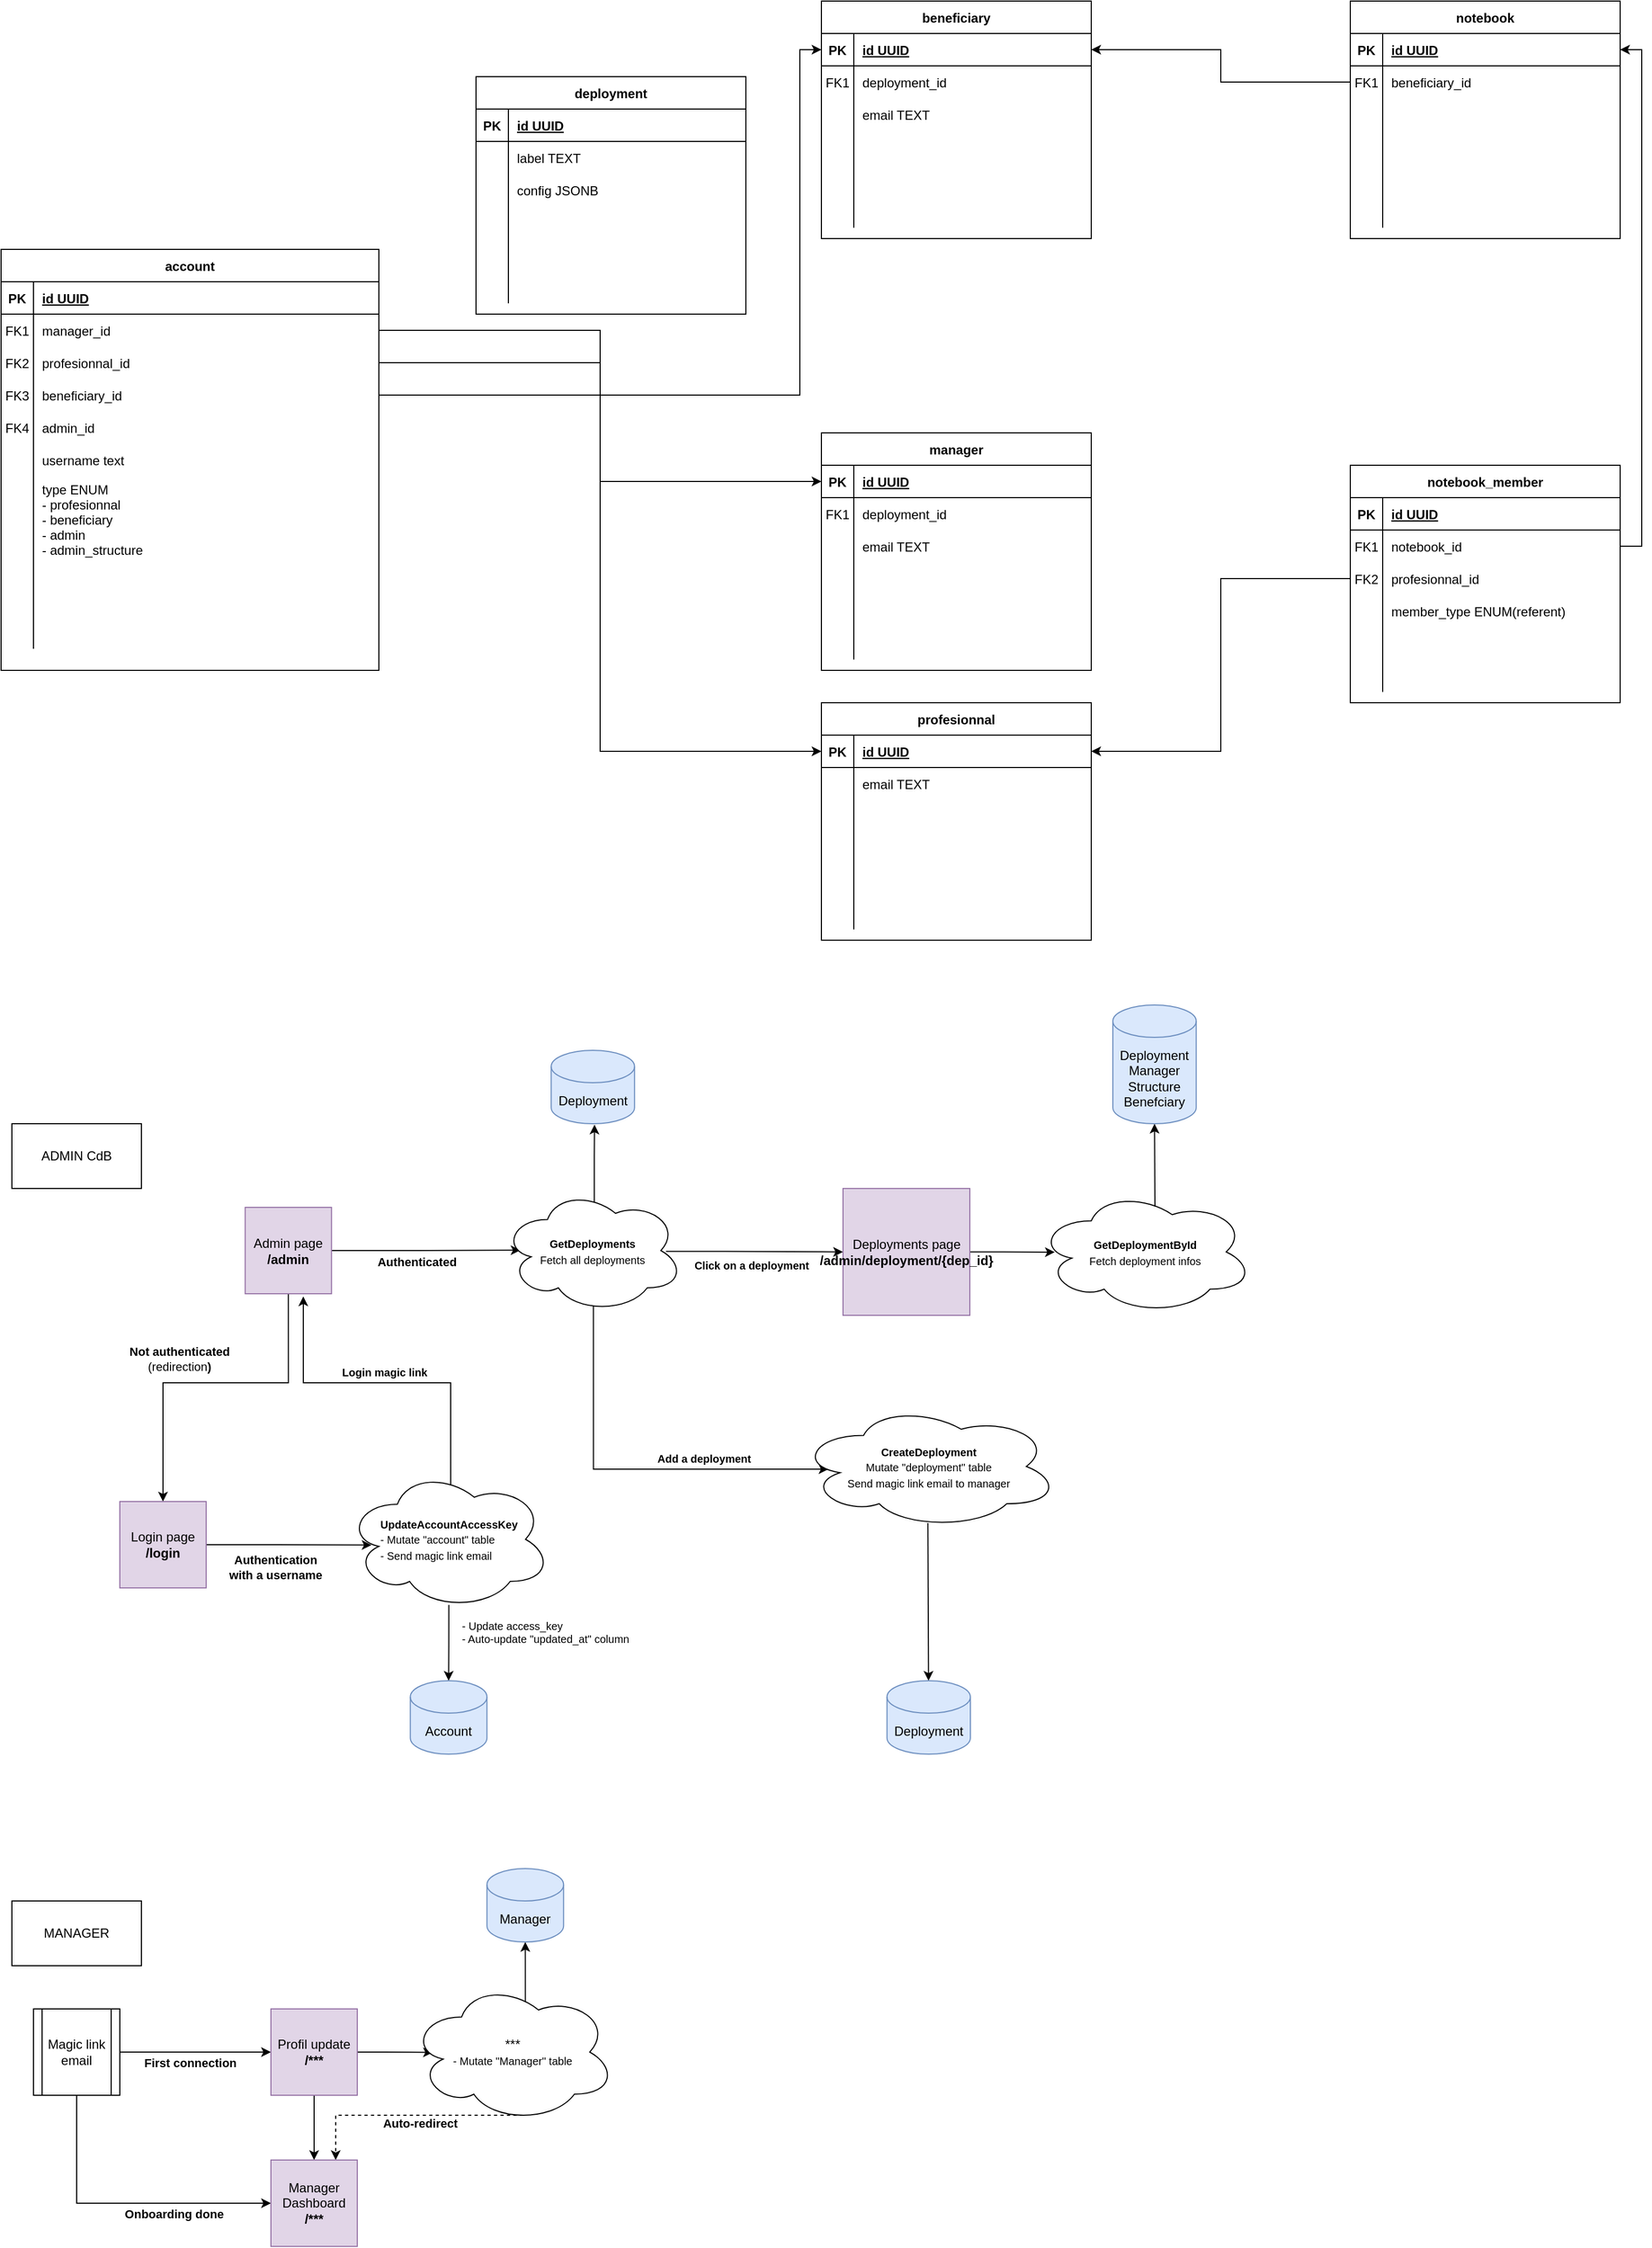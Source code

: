 <mxfile version="14.9.4" type="device"><diagram id="R2lEEEUBdFMjLlhIrx00" name="Page-1"><mxGraphModel dx="946" dy="1687" grid="1" gridSize="10" guides="1" tooltips="1" connect="1" arrows="1" fold="1" page="1" pageScale="1" pageWidth="850" pageHeight="1100" math="0" shadow="0" extFonts="Permanent Marker^https://fonts.googleapis.com/css?family=Permanent+Marker"><root><mxCell id="0"/><mxCell id="1" parent="0"/><mxCell id="C-vyLk0tnHw3VtMMgP7b-23" value="account" style="shape=table;startSize=30;container=1;collapsible=1;childLayout=tableLayout;fixedRows=1;rowLines=0;fontStyle=1;align=center;resizeLast=1;" parent="1" vertex="1"><mxGeometry x="70" y="-810" width="350" height="390" as="geometry"/></mxCell><mxCell id="C-vyLk0tnHw3VtMMgP7b-24" value="" style="shape=partialRectangle;collapsible=0;dropTarget=0;pointerEvents=0;fillColor=none;points=[[0,0.5],[1,0.5]];portConstraint=eastwest;top=0;left=0;right=0;bottom=1;" parent="C-vyLk0tnHw3VtMMgP7b-23" vertex="1"><mxGeometry y="30" width="350" height="30" as="geometry"/></mxCell><mxCell id="C-vyLk0tnHw3VtMMgP7b-25" value="PK" style="shape=partialRectangle;overflow=hidden;connectable=0;fillColor=none;top=0;left=0;bottom=0;right=0;fontStyle=1;" parent="C-vyLk0tnHw3VtMMgP7b-24" vertex="1"><mxGeometry width="30" height="30" as="geometry"><mxRectangle width="30" height="30" as="alternateBounds"/></mxGeometry></mxCell><mxCell id="C-vyLk0tnHw3VtMMgP7b-26" value="id UUID" style="shape=partialRectangle;overflow=hidden;connectable=0;fillColor=none;top=0;left=0;bottom=0;right=0;align=left;spacingLeft=6;fontStyle=5;" parent="C-vyLk0tnHw3VtMMgP7b-24" vertex="1"><mxGeometry x="30" width="320" height="30" as="geometry"><mxRectangle width="320" height="30" as="alternateBounds"/></mxGeometry></mxCell><mxCell id="C-vyLk0tnHw3VtMMgP7b-27" value="" style="shape=partialRectangle;collapsible=0;dropTarget=0;pointerEvents=0;fillColor=none;points=[[0,0.5],[1,0.5]];portConstraint=eastwest;top=0;left=0;right=0;bottom=0;" parent="C-vyLk0tnHw3VtMMgP7b-23" vertex="1"><mxGeometry y="60" width="350" height="30" as="geometry"/></mxCell><mxCell id="C-vyLk0tnHw3VtMMgP7b-28" value="FK1" style="shape=partialRectangle;overflow=hidden;connectable=0;fillColor=none;top=0;left=0;bottom=0;right=0;" parent="C-vyLk0tnHw3VtMMgP7b-27" vertex="1"><mxGeometry width="30" height="30" as="geometry"><mxRectangle width="30" height="30" as="alternateBounds"/></mxGeometry></mxCell><mxCell id="C-vyLk0tnHw3VtMMgP7b-29" value="manager_id" style="shape=partialRectangle;overflow=hidden;connectable=0;fillColor=none;top=0;left=0;bottom=0;right=0;align=left;spacingLeft=6;" parent="C-vyLk0tnHw3VtMMgP7b-27" vertex="1"><mxGeometry x="30" width="320" height="30" as="geometry"><mxRectangle width="320" height="30" as="alternateBounds"/></mxGeometry></mxCell><mxCell id="tejr8OILe2dR3fvIAUpk-4" value="" style="shape=partialRectangle;collapsible=0;dropTarget=0;pointerEvents=0;fillColor=none;points=[[0,0.5],[1,0.5]];portConstraint=eastwest;top=0;left=0;right=0;bottom=0;" parent="C-vyLk0tnHw3VtMMgP7b-23" vertex="1"><mxGeometry y="90" width="350" height="30" as="geometry"/></mxCell><mxCell id="tejr8OILe2dR3fvIAUpk-5" value="FK2" style="shape=partialRectangle;overflow=hidden;connectable=0;fillColor=none;top=0;left=0;bottom=0;right=0;" parent="tejr8OILe2dR3fvIAUpk-4" vertex="1"><mxGeometry width="30" height="30" as="geometry"><mxRectangle width="30" height="30" as="alternateBounds"/></mxGeometry></mxCell><mxCell id="tejr8OILe2dR3fvIAUpk-6" value="profesionnal_id" style="shape=partialRectangle;overflow=hidden;connectable=0;fillColor=none;top=0;left=0;bottom=0;right=0;align=left;spacingLeft=6;" parent="tejr8OILe2dR3fvIAUpk-4" vertex="1"><mxGeometry x="30" width="320" height="30" as="geometry"><mxRectangle width="320" height="30" as="alternateBounds"/></mxGeometry></mxCell><mxCell id="tejr8OILe2dR3fvIAUpk-7" value="" style="shape=partialRectangle;collapsible=0;dropTarget=0;pointerEvents=0;fillColor=none;points=[[0,0.5],[1,0.5]];portConstraint=eastwest;top=0;left=0;right=0;bottom=0;" parent="C-vyLk0tnHw3VtMMgP7b-23" vertex="1"><mxGeometry y="120" width="350" height="30" as="geometry"/></mxCell><mxCell id="tejr8OILe2dR3fvIAUpk-8" value="FK3" style="shape=partialRectangle;overflow=hidden;connectable=0;fillColor=none;top=0;left=0;bottom=0;right=0;" parent="tejr8OILe2dR3fvIAUpk-7" vertex="1"><mxGeometry width="30" height="30" as="geometry"><mxRectangle width="30" height="30" as="alternateBounds"/></mxGeometry></mxCell><mxCell id="tejr8OILe2dR3fvIAUpk-9" value="beneficiary_id" style="shape=partialRectangle;overflow=hidden;connectable=0;fillColor=none;top=0;left=0;bottom=0;right=0;align=left;spacingLeft=6;" parent="tejr8OILe2dR3fvIAUpk-7" vertex="1"><mxGeometry x="30" width="320" height="30" as="geometry"><mxRectangle width="320" height="30" as="alternateBounds"/></mxGeometry></mxCell><mxCell id="tejr8OILe2dR3fvIAUpk-10" value="" style="shape=partialRectangle;collapsible=0;dropTarget=0;pointerEvents=0;fillColor=none;points=[[0,0.5],[1,0.5]];portConstraint=eastwest;top=0;left=0;right=0;bottom=0;" parent="C-vyLk0tnHw3VtMMgP7b-23" vertex="1"><mxGeometry y="150" width="350" height="30" as="geometry"/></mxCell><mxCell id="tejr8OILe2dR3fvIAUpk-11" value="FK4" style="shape=partialRectangle;overflow=hidden;connectable=0;fillColor=none;top=0;left=0;bottom=0;right=0;" parent="tejr8OILe2dR3fvIAUpk-10" vertex="1"><mxGeometry width="30" height="30" as="geometry"><mxRectangle width="30" height="30" as="alternateBounds"/></mxGeometry></mxCell><mxCell id="tejr8OILe2dR3fvIAUpk-12" value="admin_id" style="shape=partialRectangle;overflow=hidden;connectable=0;fillColor=none;top=0;left=0;bottom=0;right=0;align=left;spacingLeft=6;" parent="tejr8OILe2dR3fvIAUpk-10" vertex="1"><mxGeometry x="30" width="320" height="30" as="geometry"><mxRectangle width="320" height="30" as="alternateBounds"/></mxGeometry></mxCell><mxCell id="tejr8OILe2dR3fvIAUpk-1" value="" style="shape=partialRectangle;collapsible=0;dropTarget=0;pointerEvents=0;fillColor=none;points=[[0,0.5],[1,0.5]];portConstraint=eastwest;top=0;left=0;right=0;bottom=0;" parent="C-vyLk0tnHw3VtMMgP7b-23" vertex="1"><mxGeometry y="180" width="350" height="30" as="geometry"/></mxCell><mxCell id="tejr8OILe2dR3fvIAUpk-2" value="" style="shape=partialRectangle;overflow=hidden;connectable=0;fillColor=none;top=0;left=0;bottom=0;right=0;" parent="tejr8OILe2dR3fvIAUpk-1" vertex="1"><mxGeometry width="30" height="30" as="geometry"><mxRectangle width="30" height="30" as="alternateBounds"/></mxGeometry></mxCell><mxCell id="tejr8OILe2dR3fvIAUpk-3" value="username text" style="shape=partialRectangle;overflow=hidden;connectable=0;fillColor=none;top=0;left=0;bottom=0;right=0;align=left;spacingLeft=6;" parent="tejr8OILe2dR3fvIAUpk-1" vertex="1"><mxGeometry x="30" width="320" height="30" as="geometry"><mxRectangle width="320" height="30" as="alternateBounds"/></mxGeometry></mxCell><mxCell id="tejr8OILe2dR3fvIAUpk-138" value="" style="shape=partialRectangle;collapsible=0;dropTarget=0;pointerEvents=0;fillColor=none;points=[[0,0.5],[1,0.5]];portConstraint=eastwest;top=0;left=0;right=0;bottom=0;" parent="C-vyLk0tnHw3VtMMgP7b-23" vertex="1"><mxGeometry y="210" width="350" height="80" as="geometry"/></mxCell><mxCell id="tejr8OILe2dR3fvIAUpk-139" value="" style="shape=partialRectangle;overflow=hidden;connectable=0;fillColor=none;top=0;left=0;bottom=0;right=0;" parent="tejr8OILe2dR3fvIAUpk-138" vertex="1"><mxGeometry width="30" height="80" as="geometry"><mxRectangle width="30" height="80" as="alternateBounds"/></mxGeometry></mxCell><mxCell id="tejr8OILe2dR3fvIAUpk-140" value="type ENUM&#xA;- profesionnal&#xA;- beneficiary&#xA;- admin&#xA;- admin_structure" style="shape=partialRectangle;overflow=hidden;connectable=0;fillColor=none;top=0;left=0;bottom=0;right=0;align=left;spacingLeft=6;" parent="tejr8OILe2dR3fvIAUpk-138" vertex="1"><mxGeometry x="30" width="320" height="80" as="geometry"><mxRectangle width="320" height="80" as="alternateBounds"/></mxGeometry></mxCell><mxCell id="tejr8OILe2dR3fvIAUpk-144" value="" style="shape=partialRectangle;collapsible=0;dropTarget=0;pointerEvents=0;fillColor=none;points=[[0,0.5],[1,0.5]];portConstraint=eastwest;top=0;left=0;right=0;bottom=0;" parent="C-vyLk0tnHw3VtMMgP7b-23" vertex="1"><mxGeometry y="290" width="350" height="80" as="geometry"/></mxCell><mxCell id="tejr8OILe2dR3fvIAUpk-145" value="" style="shape=partialRectangle;overflow=hidden;connectable=0;fillColor=none;top=0;left=0;bottom=0;right=0;" parent="tejr8OILe2dR3fvIAUpk-144" vertex="1"><mxGeometry width="30" height="80" as="geometry"><mxRectangle width="30" height="80" as="alternateBounds"/></mxGeometry></mxCell><mxCell id="tejr8OILe2dR3fvIAUpk-146" value="" style="shape=partialRectangle;overflow=hidden;connectable=0;fillColor=none;top=0;left=0;bottom=0;right=0;align=left;spacingLeft=6;" parent="tejr8OILe2dR3fvIAUpk-144" vertex="1"><mxGeometry x="30" width="320" height="80" as="geometry"><mxRectangle width="320" height="80" as="alternateBounds"/></mxGeometry></mxCell><mxCell id="tejr8OILe2dR3fvIAUpk-13" value="manager" style="shape=table;startSize=30;container=1;collapsible=1;childLayout=tableLayout;fixedRows=1;rowLines=0;fontStyle=1;align=center;resizeLast=1;" parent="1" vertex="1"><mxGeometry x="830" y="-640" width="250" height="220" as="geometry"/></mxCell><mxCell id="tejr8OILe2dR3fvIAUpk-14" value="" style="shape=partialRectangle;collapsible=0;dropTarget=0;pointerEvents=0;fillColor=none;points=[[0,0.5],[1,0.5]];portConstraint=eastwest;top=0;left=0;right=0;bottom=1;" parent="tejr8OILe2dR3fvIAUpk-13" vertex="1"><mxGeometry y="30" width="250" height="30" as="geometry"/></mxCell><mxCell id="tejr8OILe2dR3fvIAUpk-15" value="PK" style="shape=partialRectangle;overflow=hidden;connectable=0;fillColor=none;top=0;left=0;bottom=0;right=0;fontStyle=1;" parent="tejr8OILe2dR3fvIAUpk-14" vertex="1"><mxGeometry width="30" height="30" as="geometry"><mxRectangle width="30" height="30" as="alternateBounds"/></mxGeometry></mxCell><mxCell id="tejr8OILe2dR3fvIAUpk-16" value="id UUID" style="shape=partialRectangle;overflow=hidden;connectable=0;fillColor=none;top=0;left=0;bottom=0;right=0;align=left;spacingLeft=6;fontStyle=5;" parent="tejr8OILe2dR3fvIAUpk-14" vertex="1"><mxGeometry x="30" width="220" height="30" as="geometry"><mxRectangle width="220" height="30" as="alternateBounds"/></mxGeometry></mxCell><mxCell id="tejr8OILe2dR3fvIAUpk-17" value="" style="shape=partialRectangle;collapsible=0;dropTarget=0;pointerEvents=0;fillColor=none;points=[[0,0.5],[1,0.5]];portConstraint=eastwest;top=0;left=0;right=0;bottom=0;" parent="tejr8OILe2dR3fvIAUpk-13" vertex="1"><mxGeometry y="60" width="250" height="30" as="geometry"/></mxCell><mxCell id="tejr8OILe2dR3fvIAUpk-18" value="FK1" style="shape=partialRectangle;overflow=hidden;connectable=0;fillColor=none;top=0;left=0;bottom=0;right=0;" parent="tejr8OILe2dR3fvIAUpk-17" vertex="1"><mxGeometry width="30" height="30" as="geometry"><mxRectangle width="30" height="30" as="alternateBounds"/></mxGeometry></mxCell><mxCell id="tejr8OILe2dR3fvIAUpk-19" value="deployment_id" style="shape=partialRectangle;overflow=hidden;connectable=0;fillColor=none;top=0;left=0;bottom=0;right=0;align=left;spacingLeft=6;" parent="tejr8OILe2dR3fvIAUpk-17" vertex="1"><mxGeometry x="30" width="220" height="30" as="geometry"><mxRectangle width="220" height="30" as="alternateBounds"/></mxGeometry></mxCell><mxCell id="tejr8OILe2dR3fvIAUpk-20" value="" style="shape=partialRectangle;collapsible=0;dropTarget=0;pointerEvents=0;fillColor=none;points=[[0,0.5],[1,0.5]];portConstraint=eastwest;top=0;left=0;right=0;bottom=0;" parent="tejr8OILe2dR3fvIAUpk-13" vertex="1"><mxGeometry y="90" width="250" height="30" as="geometry"/></mxCell><mxCell id="tejr8OILe2dR3fvIAUpk-21" value="" style="shape=partialRectangle;overflow=hidden;connectable=0;fillColor=none;top=0;left=0;bottom=0;right=0;" parent="tejr8OILe2dR3fvIAUpk-20" vertex="1"><mxGeometry width="30" height="30" as="geometry"><mxRectangle width="30" height="30" as="alternateBounds"/></mxGeometry></mxCell><mxCell id="tejr8OILe2dR3fvIAUpk-22" value="email TEXT" style="shape=partialRectangle;overflow=hidden;connectable=0;fillColor=none;top=0;left=0;bottom=0;right=0;align=left;spacingLeft=6;" parent="tejr8OILe2dR3fvIAUpk-20" vertex="1"><mxGeometry x="30" width="220" height="30" as="geometry"><mxRectangle width="220" height="30" as="alternateBounds"/></mxGeometry></mxCell><mxCell id="tejr8OILe2dR3fvIAUpk-23" value="" style="shape=partialRectangle;collapsible=0;dropTarget=0;pointerEvents=0;fillColor=none;points=[[0,0.5],[1,0.5]];portConstraint=eastwest;top=0;left=0;right=0;bottom=0;" parent="tejr8OILe2dR3fvIAUpk-13" vertex="1"><mxGeometry y="120" width="250" height="30" as="geometry"/></mxCell><mxCell id="tejr8OILe2dR3fvIAUpk-24" value="" style="shape=partialRectangle;overflow=hidden;connectable=0;fillColor=none;top=0;left=0;bottom=0;right=0;" parent="tejr8OILe2dR3fvIAUpk-23" vertex="1"><mxGeometry width="30" height="30" as="geometry"><mxRectangle width="30" height="30" as="alternateBounds"/></mxGeometry></mxCell><mxCell id="tejr8OILe2dR3fvIAUpk-25" value="" style="shape=partialRectangle;overflow=hidden;connectable=0;fillColor=none;top=0;left=0;bottom=0;right=0;align=left;spacingLeft=6;" parent="tejr8OILe2dR3fvIAUpk-23" vertex="1"><mxGeometry x="30" width="220" height="30" as="geometry"><mxRectangle width="220" height="30" as="alternateBounds"/></mxGeometry></mxCell><mxCell id="tejr8OILe2dR3fvIAUpk-26" value="" style="shape=partialRectangle;collapsible=0;dropTarget=0;pointerEvents=0;fillColor=none;points=[[0,0.5],[1,0.5]];portConstraint=eastwest;top=0;left=0;right=0;bottom=0;" parent="tejr8OILe2dR3fvIAUpk-13" vertex="1"><mxGeometry y="150" width="250" height="30" as="geometry"/></mxCell><mxCell id="tejr8OILe2dR3fvIAUpk-27" value="" style="shape=partialRectangle;overflow=hidden;connectable=0;fillColor=none;top=0;left=0;bottom=0;right=0;" parent="tejr8OILe2dR3fvIAUpk-26" vertex="1"><mxGeometry width="30" height="30" as="geometry"><mxRectangle width="30" height="30" as="alternateBounds"/></mxGeometry></mxCell><mxCell id="tejr8OILe2dR3fvIAUpk-28" value="" style="shape=partialRectangle;overflow=hidden;connectable=0;fillColor=none;top=0;left=0;bottom=0;right=0;align=left;spacingLeft=6;" parent="tejr8OILe2dR3fvIAUpk-26" vertex="1"><mxGeometry x="30" width="220" height="30" as="geometry"><mxRectangle width="220" height="30" as="alternateBounds"/></mxGeometry></mxCell><mxCell id="tejr8OILe2dR3fvIAUpk-29" value="" style="shape=partialRectangle;collapsible=0;dropTarget=0;pointerEvents=0;fillColor=none;points=[[0,0.5],[1,0.5]];portConstraint=eastwest;top=0;left=0;right=0;bottom=0;" parent="tejr8OILe2dR3fvIAUpk-13" vertex="1"><mxGeometry y="180" width="250" height="30" as="geometry"/></mxCell><mxCell id="tejr8OILe2dR3fvIAUpk-30" value="" style="shape=partialRectangle;overflow=hidden;connectable=0;fillColor=none;top=0;left=0;bottom=0;right=0;" parent="tejr8OILe2dR3fvIAUpk-29" vertex="1"><mxGeometry width="30" height="30" as="geometry"><mxRectangle width="30" height="30" as="alternateBounds"/></mxGeometry></mxCell><mxCell id="tejr8OILe2dR3fvIAUpk-31" value="" style="shape=partialRectangle;overflow=hidden;connectable=0;fillColor=none;top=0;left=0;bottom=0;right=0;align=left;spacingLeft=6;" parent="tejr8OILe2dR3fvIAUpk-29" vertex="1"><mxGeometry x="30" width="220" height="30" as="geometry"><mxRectangle width="220" height="30" as="alternateBounds"/></mxGeometry></mxCell><mxCell id="tejr8OILe2dR3fvIAUpk-32" style="edgeStyle=orthogonalEdgeStyle;rounded=0;orthogonalLoop=1;jettySize=auto;html=1;entryX=0;entryY=0.5;entryDx=0;entryDy=0;" parent="1" source="C-vyLk0tnHw3VtMMgP7b-27" target="tejr8OILe2dR3fvIAUpk-14" edge="1"><mxGeometry relative="1" as="geometry"/></mxCell><mxCell id="tejr8OILe2dR3fvIAUpk-33" value="beneficiary" style="shape=table;startSize=30;container=1;collapsible=1;childLayout=tableLayout;fixedRows=1;rowLines=0;fontStyle=1;align=center;resizeLast=1;" parent="1" vertex="1"><mxGeometry x="830" y="-1040" width="250" height="220" as="geometry"/></mxCell><mxCell id="tejr8OILe2dR3fvIAUpk-34" value="" style="shape=partialRectangle;collapsible=0;dropTarget=0;pointerEvents=0;fillColor=none;points=[[0,0.5],[1,0.5]];portConstraint=eastwest;top=0;left=0;right=0;bottom=1;" parent="tejr8OILe2dR3fvIAUpk-33" vertex="1"><mxGeometry y="30" width="250" height="30" as="geometry"/></mxCell><mxCell id="tejr8OILe2dR3fvIAUpk-35" value="PK" style="shape=partialRectangle;overflow=hidden;connectable=0;fillColor=none;top=0;left=0;bottom=0;right=0;fontStyle=1;" parent="tejr8OILe2dR3fvIAUpk-34" vertex="1"><mxGeometry width="30" height="30" as="geometry"><mxRectangle width="30" height="30" as="alternateBounds"/></mxGeometry></mxCell><mxCell id="tejr8OILe2dR3fvIAUpk-36" value="id UUID" style="shape=partialRectangle;overflow=hidden;connectable=0;fillColor=none;top=0;left=0;bottom=0;right=0;align=left;spacingLeft=6;fontStyle=5;" parent="tejr8OILe2dR3fvIAUpk-34" vertex="1"><mxGeometry x="30" width="220" height="30" as="geometry"><mxRectangle width="220" height="30" as="alternateBounds"/></mxGeometry></mxCell><mxCell id="tejr8OILe2dR3fvIAUpk-37" value="" style="shape=partialRectangle;collapsible=0;dropTarget=0;pointerEvents=0;fillColor=none;points=[[0,0.5],[1,0.5]];portConstraint=eastwest;top=0;left=0;right=0;bottom=0;" parent="tejr8OILe2dR3fvIAUpk-33" vertex="1"><mxGeometry y="60" width="250" height="30" as="geometry"/></mxCell><mxCell id="tejr8OILe2dR3fvIAUpk-38" value="FK1" style="shape=partialRectangle;overflow=hidden;connectable=0;fillColor=none;top=0;left=0;bottom=0;right=0;" parent="tejr8OILe2dR3fvIAUpk-37" vertex="1"><mxGeometry width="30" height="30" as="geometry"><mxRectangle width="30" height="30" as="alternateBounds"/></mxGeometry></mxCell><mxCell id="tejr8OILe2dR3fvIAUpk-39" value="deployment_id" style="shape=partialRectangle;overflow=hidden;connectable=0;fillColor=none;top=0;left=0;bottom=0;right=0;align=left;spacingLeft=6;" parent="tejr8OILe2dR3fvIAUpk-37" vertex="1"><mxGeometry x="30" width="220" height="30" as="geometry"><mxRectangle width="220" height="30" as="alternateBounds"/></mxGeometry></mxCell><mxCell id="tejr8OILe2dR3fvIAUpk-40" value="" style="shape=partialRectangle;collapsible=0;dropTarget=0;pointerEvents=0;fillColor=none;points=[[0,0.5],[1,0.5]];portConstraint=eastwest;top=0;left=0;right=0;bottom=0;" parent="tejr8OILe2dR3fvIAUpk-33" vertex="1"><mxGeometry y="90" width="250" height="30" as="geometry"/></mxCell><mxCell id="tejr8OILe2dR3fvIAUpk-41" value="" style="shape=partialRectangle;overflow=hidden;connectable=0;fillColor=none;top=0;left=0;bottom=0;right=0;" parent="tejr8OILe2dR3fvIAUpk-40" vertex="1"><mxGeometry width="30" height="30" as="geometry"><mxRectangle width="30" height="30" as="alternateBounds"/></mxGeometry></mxCell><mxCell id="tejr8OILe2dR3fvIAUpk-42" value="email TEXT" style="shape=partialRectangle;overflow=hidden;connectable=0;fillColor=none;top=0;left=0;bottom=0;right=0;align=left;spacingLeft=6;" parent="tejr8OILe2dR3fvIAUpk-40" vertex="1"><mxGeometry x="30" width="220" height="30" as="geometry"><mxRectangle width="220" height="30" as="alternateBounds"/></mxGeometry></mxCell><mxCell id="tejr8OILe2dR3fvIAUpk-43" value="" style="shape=partialRectangle;collapsible=0;dropTarget=0;pointerEvents=0;fillColor=none;points=[[0,0.5],[1,0.5]];portConstraint=eastwest;top=0;left=0;right=0;bottom=0;" parent="tejr8OILe2dR3fvIAUpk-33" vertex="1"><mxGeometry y="120" width="250" height="30" as="geometry"/></mxCell><mxCell id="tejr8OILe2dR3fvIAUpk-44" value="" style="shape=partialRectangle;overflow=hidden;connectable=0;fillColor=none;top=0;left=0;bottom=0;right=0;" parent="tejr8OILe2dR3fvIAUpk-43" vertex="1"><mxGeometry width="30" height="30" as="geometry"><mxRectangle width="30" height="30" as="alternateBounds"/></mxGeometry></mxCell><mxCell id="tejr8OILe2dR3fvIAUpk-45" value="" style="shape=partialRectangle;overflow=hidden;connectable=0;fillColor=none;top=0;left=0;bottom=0;right=0;align=left;spacingLeft=6;" parent="tejr8OILe2dR3fvIAUpk-43" vertex="1"><mxGeometry x="30" width="220" height="30" as="geometry"><mxRectangle width="220" height="30" as="alternateBounds"/></mxGeometry></mxCell><mxCell id="tejr8OILe2dR3fvIAUpk-46" value="" style="shape=partialRectangle;collapsible=0;dropTarget=0;pointerEvents=0;fillColor=none;points=[[0,0.5],[1,0.5]];portConstraint=eastwest;top=0;left=0;right=0;bottom=0;" parent="tejr8OILe2dR3fvIAUpk-33" vertex="1"><mxGeometry y="150" width="250" height="30" as="geometry"/></mxCell><mxCell id="tejr8OILe2dR3fvIAUpk-47" value="" style="shape=partialRectangle;overflow=hidden;connectable=0;fillColor=none;top=0;left=0;bottom=0;right=0;" parent="tejr8OILe2dR3fvIAUpk-46" vertex="1"><mxGeometry width="30" height="30" as="geometry"><mxRectangle width="30" height="30" as="alternateBounds"/></mxGeometry></mxCell><mxCell id="tejr8OILe2dR3fvIAUpk-48" value="" style="shape=partialRectangle;overflow=hidden;connectable=0;fillColor=none;top=0;left=0;bottom=0;right=0;align=left;spacingLeft=6;" parent="tejr8OILe2dR3fvIAUpk-46" vertex="1"><mxGeometry x="30" width="220" height="30" as="geometry"><mxRectangle width="220" height="30" as="alternateBounds"/></mxGeometry></mxCell><mxCell id="tejr8OILe2dR3fvIAUpk-49" value="" style="shape=partialRectangle;collapsible=0;dropTarget=0;pointerEvents=0;fillColor=none;points=[[0,0.5],[1,0.5]];portConstraint=eastwest;top=0;left=0;right=0;bottom=0;" parent="tejr8OILe2dR3fvIAUpk-33" vertex="1"><mxGeometry y="180" width="250" height="30" as="geometry"/></mxCell><mxCell id="tejr8OILe2dR3fvIAUpk-50" value="" style="shape=partialRectangle;overflow=hidden;connectable=0;fillColor=none;top=0;left=0;bottom=0;right=0;" parent="tejr8OILe2dR3fvIAUpk-49" vertex="1"><mxGeometry width="30" height="30" as="geometry"><mxRectangle width="30" height="30" as="alternateBounds"/></mxGeometry></mxCell><mxCell id="tejr8OILe2dR3fvIAUpk-51" value="" style="shape=partialRectangle;overflow=hidden;connectable=0;fillColor=none;top=0;left=0;bottom=0;right=0;align=left;spacingLeft=6;" parent="tejr8OILe2dR3fvIAUpk-49" vertex="1"><mxGeometry x="30" width="220" height="30" as="geometry"><mxRectangle width="220" height="30" as="alternateBounds"/></mxGeometry></mxCell><mxCell id="tejr8OILe2dR3fvIAUpk-52" style="edgeStyle=orthogonalEdgeStyle;rounded=0;orthogonalLoop=1;jettySize=auto;html=1;" parent="1" source="tejr8OILe2dR3fvIAUpk-7" target="tejr8OILe2dR3fvIAUpk-34" edge="1"><mxGeometry relative="1" as="geometry"><Array as="points"><mxPoint x="810" y="-675"/><mxPoint x="810" y="-995"/></Array></mxGeometry></mxCell><mxCell id="tejr8OILe2dR3fvIAUpk-53" value="notebook" style="shape=table;startSize=30;container=1;collapsible=1;childLayout=tableLayout;fixedRows=1;rowLines=0;fontStyle=1;align=center;resizeLast=1;" parent="1" vertex="1"><mxGeometry x="1320" y="-1040" width="250" height="220" as="geometry"/></mxCell><mxCell id="tejr8OILe2dR3fvIAUpk-54" value="" style="shape=partialRectangle;collapsible=0;dropTarget=0;pointerEvents=0;fillColor=none;points=[[0,0.5],[1,0.5]];portConstraint=eastwest;top=0;left=0;right=0;bottom=1;" parent="tejr8OILe2dR3fvIAUpk-53" vertex="1"><mxGeometry y="30" width="250" height="30" as="geometry"/></mxCell><mxCell id="tejr8OILe2dR3fvIAUpk-55" value="PK" style="shape=partialRectangle;overflow=hidden;connectable=0;fillColor=none;top=0;left=0;bottom=0;right=0;fontStyle=1;" parent="tejr8OILe2dR3fvIAUpk-54" vertex="1"><mxGeometry width="30" height="30" as="geometry"><mxRectangle width="30" height="30" as="alternateBounds"/></mxGeometry></mxCell><mxCell id="tejr8OILe2dR3fvIAUpk-56" value="id UUID" style="shape=partialRectangle;overflow=hidden;connectable=0;fillColor=none;top=0;left=0;bottom=0;right=0;align=left;spacingLeft=6;fontStyle=5;" parent="tejr8OILe2dR3fvIAUpk-54" vertex="1"><mxGeometry x="30" width="220" height="30" as="geometry"><mxRectangle width="220" height="30" as="alternateBounds"/></mxGeometry></mxCell><mxCell id="tejr8OILe2dR3fvIAUpk-57" value="" style="shape=partialRectangle;collapsible=0;dropTarget=0;pointerEvents=0;fillColor=none;points=[[0,0.5],[1,0.5]];portConstraint=eastwest;top=0;left=0;right=0;bottom=0;" parent="tejr8OILe2dR3fvIAUpk-53" vertex="1"><mxGeometry y="60" width="250" height="30" as="geometry"/></mxCell><mxCell id="tejr8OILe2dR3fvIAUpk-58" value="FK1" style="shape=partialRectangle;overflow=hidden;connectable=0;fillColor=none;top=0;left=0;bottom=0;right=0;" parent="tejr8OILe2dR3fvIAUpk-57" vertex="1"><mxGeometry width="30" height="30" as="geometry"><mxRectangle width="30" height="30" as="alternateBounds"/></mxGeometry></mxCell><mxCell id="tejr8OILe2dR3fvIAUpk-59" value="beneficiary_id" style="shape=partialRectangle;overflow=hidden;connectable=0;fillColor=none;top=0;left=0;bottom=0;right=0;align=left;spacingLeft=6;" parent="tejr8OILe2dR3fvIAUpk-57" vertex="1"><mxGeometry x="30" width="220" height="30" as="geometry"><mxRectangle width="220" height="30" as="alternateBounds"/></mxGeometry></mxCell><mxCell id="tejr8OILe2dR3fvIAUpk-60" value="" style="shape=partialRectangle;collapsible=0;dropTarget=0;pointerEvents=0;fillColor=none;points=[[0,0.5],[1,0.5]];portConstraint=eastwest;top=0;left=0;right=0;bottom=0;" parent="tejr8OILe2dR3fvIAUpk-53" vertex="1"><mxGeometry y="90" width="250" height="30" as="geometry"/></mxCell><mxCell id="tejr8OILe2dR3fvIAUpk-61" value="" style="shape=partialRectangle;overflow=hidden;connectable=0;fillColor=none;top=0;left=0;bottom=0;right=0;" parent="tejr8OILe2dR3fvIAUpk-60" vertex="1"><mxGeometry width="30" height="30" as="geometry"><mxRectangle width="30" height="30" as="alternateBounds"/></mxGeometry></mxCell><mxCell id="tejr8OILe2dR3fvIAUpk-62" value="" style="shape=partialRectangle;overflow=hidden;connectable=0;fillColor=none;top=0;left=0;bottom=0;right=0;align=left;spacingLeft=6;" parent="tejr8OILe2dR3fvIAUpk-60" vertex="1"><mxGeometry x="30" width="220" height="30" as="geometry"><mxRectangle width="220" height="30" as="alternateBounds"/></mxGeometry></mxCell><mxCell id="tejr8OILe2dR3fvIAUpk-63" value="" style="shape=partialRectangle;collapsible=0;dropTarget=0;pointerEvents=0;fillColor=none;points=[[0,0.5],[1,0.5]];portConstraint=eastwest;top=0;left=0;right=0;bottom=0;" parent="tejr8OILe2dR3fvIAUpk-53" vertex="1"><mxGeometry y="120" width="250" height="30" as="geometry"/></mxCell><mxCell id="tejr8OILe2dR3fvIAUpk-64" value="" style="shape=partialRectangle;overflow=hidden;connectable=0;fillColor=none;top=0;left=0;bottom=0;right=0;" parent="tejr8OILe2dR3fvIAUpk-63" vertex="1"><mxGeometry width="30" height="30" as="geometry"><mxRectangle width="30" height="30" as="alternateBounds"/></mxGeometry></mxCell><mxCell id="tejr8OILe2dR3fvIAUpk-65" value="" style="shape=partialRectangle;overflow=hidden;connectable=0;fillColor=none;top=0;left=0;bottom=0;right=0;align=left;spacingLeft=6;" parent="tejr8OILe2dR3fvIAUpk-63" vertex="1"><mxGeometry x="30" width="220" height="30" as="geometry"><mxRectangle width="220" height="30" as="alternateBounds"/></mxGeometry></mxCell><mxCell id="tejr8OILe2dR3fvIAUpk-66" value="" style="shape=partialRectangle;collapsible=0;dropTarget=0;pointerEvents=0;fillColor=none;points=[[0,0.5],[1,0.5]];portConstraint=eastwest;top=0;left=0;right=0;bottom=0;" parent="tejr8OILe2dR3fvIAUpk-53" vertex="1"><mxGeometry y="150" width="250" height="30" as="geometry"/></mxCell><mxCell id="tejr8OILe2dR3fvIAUpk-67" value="" style="shape=partialRectangle;overflow=hidden;connectable=0;fillColor=none;top=0;left=0;bottom=0;right=0;" parent="tejr8OILe2dR3fvIAUpk-66" vertex="1"><mxGeometry width="30" height="30" as="geometry"><mxRectangle width="30" height="30" as="alternateBounds"/></mxGeometry></mxCell><mxCell id="tejr8OILe2dR3fvIAUpk-68" value="" style="shape=partialRectangle;overflow=hidden;connectable=0;fillColor=none;top=0;left=0;bottom=0;right=0;align=left;spacingLeft=6;" parent="tejr8OILe2dR3fvIAUpk-66" vertex="1"><mxGeometry x="30" width="220" height="30" as="geometry"><mxRectangle width="220" height="30" as="alternateBounds"/></mxGeometry></mxCell><mxCell id="tejr8OILe2dR3fvIAUpk-69" value="" style="shape=partialRectangle;collapsible=0;dropTarget=0;pointerEvents=0;fillColor=none;points=[[0,0.5],[1,0.5]];portConstraint=eastwest;top=0;left=0;right=0;bottom=0;" parent="tejr8OILe2dR3fvIAUpk-53" vertex="1"><mxGeometry y="180" width="250" height="30" as="geometry"/></mxCell><mxCell id="tejr8OILe2dR3fvIAUpk-70" value="" style="shape=partialRectangle;overflow=hidden;connectable=0;fillColor=none;top=0;left=0;bottom=0;right=0;" parent="tejr8OILe2dR3fvIAUpk-69" vertex="1"><mxGeometry width="30" height="30" as="geometry"><mxRectangle width="30" height="30" as="alternateBounds"/></mxGeometry></mxCell><mxCell id="tejr8OILe2dR3fvIAUpk-71" value="" style="shape=partialRectangle;overflow=hidden;connectable=0;fillColor=none;top=0;left=0;bottom=0;right=0;align=left;spacingLeft=6;" parent="tejr8OILe2dR3fvIAUpk-69" vertex="1"><mxGeometry x="30" width="220" height="30" as="geometry"><mxRectangle width="220" height="30" as="alternateBounds"/></mxGeometry></mxCell><mxCell id="tejr8OILe2dR3fvIAUpk-73" value="profesionnal" style="shape=table;startSize=30;container=1;collapsible=1;childLayout=tableLayout;fixedRows=1;rowLines=0;fontStyle=1;align=center;resizeLast=1;" parent="1" vertex="1"><mxGeometry x="830" y="-390" width="250" height="220" as="geometry"/></mxCell><mxCell id="tejr8OILe2dR3fvIAUpk-74" value="" style="shape=partialRectangle;collapsible=0;dropTarget=0;pointerEvents=0;fillColor=none;points=[[0,0.5],[1,0.5]];portConstraint=eastwest;top=0;left=0;right=0;bottom=1;" parent="tejr8OILe2dR3fvIAUpk-73" vertex="1"><mxGeometry y="30" width="250" height="30" as="geometry"/></mxCell><mxCell id="tejr8OILe2dR3fvIAUpk-75" value="PK" style="shape=partialRectangle;overflow=hidden;connectable=0;fillColor=none;top=0;left=0;bottom=0;right=0;fontStyle=1;" parent="tejr8OILe2dR3fvIAUpk-74" vertex="1"><mxGeometry width="30" height="30" as="geometry"><mxRectangle width="30" height="30" as="alternateBounds"/></mxGeometry></mxCell><mxCell id="tejr8OILe2dR3fvIAUpk-76" value="id UUID" style="shape=partialRectangle;overflow=hidden;connectable=0;fillColor=none;top=0;left=0;bottom=0;right=0;align=left;spacingLeft=6;fontStyle=5;" parent="tejr8OILe2dR3fvIAUpk-74" vertex="1"><mxGeometry x="30" width="220" height="30" as="geometry"><mxRectangle width="220" height="30" as="alternateBounds"/></mxGeometry></mxCell><mxCell id="tejr8OILe2dR3fvIAUpk-77" value="" style="shape=partialRectangle;collapsible=0;dropTarget=0;pointerEvents=0;fillColor=none;points=[[0,0.5],[1,0.5]];portConstraint=eastwest;top=0;left=0;right=0;bottom=0;" parent="tejr8OILe2dR3fvIAUpk-73" vertex="1"><mxGeometry y="60" width="250" height="30" as="geometry"/></mxCell><mxCell id="tejr8OILe2dR3fvIAUpk-78" value="" style="shape=partialRectangle;overflow=hidden;connectable=0;fillColor=none;top=0;left=0;bottom=0;right=0;" parent="tejr8OILe2dR3fvIAUpk-77" vertex="1"><mxGeometry width="30" height="30" as="geometry"><mxRectangle width="30" height="30" as="alternateBounds"/></mxGeometry></mxCell><mxCell id="tejr8OILe2dR3fvIAUpk-79" value="email TEXT" style="shape=partialRectangle;overflow=hidden;connectable=0;fillColor=none;top=0;left=0;bottom=0;right=0;align=left;spacingLeft=6;" parent="tejr8OILe2dR3fvIAUpk-77" vertex="1"><mxGeometry x="30" width="220" height="30" as="geometry"><mxRectangle width="220" height="30" as="alternateBounds"/></mxGeometry></mxCell><mxCell id="tejr8OILe2dR3fvIAUpk-80" value="" style="shape=partialRectangle;collapsible=0;dropTarget=0;pointerEvents=0;fillColor=none;points=[[0,0.5],[1,0.5]];portConstraint=eastwest;top=0;left=0;right=0;bottom=0;" parent="tejr8OILe2dR3fvIAUpk-73" vertex="1"><mxGeometry y="90" width="250" height="30" as="geometry"/></mxCell><mxCell id="tejr8OILe2dR3fvIAUpk-81" value="" style="shape=partialRectangle;overflow=hidden;connectable=0;fillColor=none;top=0;left=0;bottom=0;right=0;" parent="tejr8OILe2dR3fvIAUpk-80" vertex="1"><mxGeometry width="30" height="30" as="geometry"><mxRectangle width="30" height="30" as="alternateBounds"/></mxGeometry></mxCell><mxCell id="tejr8OILe2dR3fvIAUpk-82" value="" style="shape=partialRectangle;overflow=hidden;connectable=0;fillColor=none;top=0;left=0;bottom=0;right=0;align=left;spacingLeft=6;" parent="tejr8OILe2dR3fvIAUpk-80" vertex="1"><mxGeometry x="30" width="220" height="30" as="geometry"><mxRectangle width="220" height="30" as="alternateBounds"/></mxGeometry></mxCell><mxCell id="tejr8OILe2dR3fvIAUpk-83" value="" style="shape=partialRectangle;collapsible=0;dropTarget=0;pointerEvents=0;fillColor=none;points=[[0,0.5],[1,0.5]];portConstraint=eastwest;top=0;left=0;right=0;bottom=0;" parent="tejr8OILe2dR3fvIAUpk-73" vertex="1"><mxGeometry y="120" width="250" height="30" as="geometry"/></mxCell><mxCell id="tejr8OILe2dR3fvIAUpk-84" value="" style="shape=partialRectangle;overflow=hidden;connectable=0;fillColor=none;top=0;left=0;bottom=0;right=0;" parent="tejr8OILe2dR3fvIAUpk-83" vertex="1"><mxGeometry width="30" height="30" as="geometry"><mxRectangle width="30" height="30" as="alternateBounds"/></mxGeometry></mxCell><mxCell id="tejr8OILe2dR3fvIAUpk-85" value="" style="shape=partialRectangle;overflow=hidden;connectable=0;fillColor=none;top=0;left=0;bottom=0;right=0;align=left;spacingLeft=6;" parent="tejr8OILe2dR3fvIAUpk-83" vertex="1"><mxGeometry x="30" width="220" height="30" as="geometry"><mxRectangle width="220" height="30" as="alternateBounds"/></mxGeometry></mxCell><mxCell id="tejr8OILe2dR3fvIAUpk-86" value="" style="shape=partialRectangle;collapsible=0;dropTarget=0;pointerEvents=0;fillColor=none;points=[[0,0.5],[1,0.5]];portConstraint=eastwest;top=0;left=0;right=0;bottom=0;" parent="tejr8OILe2dR3fvIAUpk-73" vertex="1"><mxGeometry y="150" width="250" height="30" as="geometry"/></mxCell><mxCell id="tejr8OILe2dR3fvIAUpk-87" value="" style="shape=partialRectangle;overflow=hidden;connectable=0;fillColor=none;top=0;left=0;bottom=0;right=0;" parent="tejr8OILe2dR3fvIAUpk-86" vertex="1"><mxGeometry width="30" height="30" as="geometry"><mxRectangle width="30" height="30" as="alternateBounds"/></mxGeometry></mxCell><mxCell id="tejr8OILe2dR3fvIAUpk-88" value="" style="shape=partialRectangle;overflow=hidden;connectable=0;fillColor=none;top=0;left=0;bottom=0;right=0;align=left;spacingLeft=6;" parent="tejr8OILe2dR3fvIAUpk-86" vertex="1"><mxGeometry x="30" width="220" height="30" as="geometry"><mxRectangle width="220" height="30" as="alternateBounds"/></mxGeometry></mxCell><mxCell id="tejr8OILe2dR3fvIAUpk-89" value="" style="shape=partialRectangle;collapsible=0;dropTarget=0;pointerEvents=0;fillColor=none;points=[[0,0.5],[1,0.5]];portConstraint=eastwest;top=0;left=0;right=0;bottom=0;" parent="tejr8OILe2dR3fvIAUpk-73" vertex="1"><mxGeometry y="180" width="250" height="30" as="geometry"/></mxCell><mxCell id="tejr8OILe2dR3fvIAUpk-90" value="" style="shape=partialRectangle;overflow=hidden;connectable=0;fillColor=none;top=0;left=0;bottom=0;right=0;" parent="tejr8OILe2dR3fvIAUpk-89" vertex="1"><mxGeometry width="30" height="30" as="geometry"><mxRectangle width="30" height="30" as="alternateBounds"/></mxGeometry></mxCell><mxCell id="tejr8OILe2dR3fvIAUpk-91" value="" style="shape=partialRectangle;overflow=hidden;connectable=0;fillColor=none;top=0;left=0;bottom=0;right=0;align=left;spacingLeft=6;" parent="tejr8OILe2dR3fvIAUpk-89" vertex="1"><mxGeometry x="30" width="220" height="30" as="geometry"><mxRectangle width="220" height="30" as="alternateBounds"/></mxGeometry></mxCell><mxCell id="tejr8OILe2dR3fvIAUpk-92" value="notebook_member" style="shape=table;startSize=30;container=1;collapsible=1;childLayout=tableLayout;fixedRows=1;rowLines=0;fontStyle=1;align=center;resizeLast=1;" parent="1" vertex="1"><mxGeometry x="1320" y="-610" width="250" height="220" as="geometry"/></mxCell><mxCell id="tejr8OILe2dR3fvIAUpk-93" value="" style="shape=partialRectangle;collapsible=0;dropTarget=0;pointerEvents=0;fillColor=none;points=[[0,0.5],[1,0.5]];portConstraint=eastwest;top=0;left=0;right=0;bottom=1;" parent="tejr8OILe2dR3fvIAUpk-92" vertex="1"><mxGeometry y="30" width="250" height="30" as="geometry"/></mxCell><mxCell id="tejr8OILe2dR3fvIAUpk-94" value="PK" style="shape=partialRectangle;overflow=hidden;connectable=0;fillColor=none;top=0;left=0;bottom=0;right=0;fontStyle=1;" parent="tejr8OILe2dR3fvIAUpk-93" vertex="1"><mxGeometry width="30" height="30" as="geometry"><mxRectangle width="30" height="30" as="alternateBounds"/></mxGeometry></mxCell><mxCell id="tejr8OILe2dR3fvIAUpk-95" value="id UUID" style="shape=partialRectangle;overflow=hidden;connectable=0;fillColor=none;top=0;left=0;bottom=0;right=0;align=left;spacingLeft=6;fontStyle=5;" parent="tejr8OILe2dR3fvIAUpk-93" vertex="1"><mxGeometry x="30" width="220" height="30" as="geometry"><mxRectangle width="220" height="30" as="alternateBounds"/></mxGeometry></mxCell><mxCell id="tejr8OILe2dR3fvIAUpk-96" value="" style="shape=partialRectangle;collapsible=0;dropTarget=0;pointerEvents=0;fillColor=none;points=[[0,0.5],[1,0.5]];portConstraint=eastwest;top=0;left=0;right=0;bottom=0;" parent="tejr8OILe2dR3fvIAUpk-92" vertex="1"><mxGeometry y="60" width="250" height="30" as="geometry"/></mxCell><mxCell id="tejr8OILe2dR3fvIAUpk-97" value="FK1" style="shape=partialRectangle;overflow=hidden;connectable=0;fillColor=none;top=0;left=0;bottom=0;right=0;" parent="tejr8OILe2dR3fvIAUpk-96" vertex="1"><mxGeometry width="30" height="30" as="geometry"><mxRectangle width="30" height="30" as="alternateBounds"/></mxGeometry></mxCell><mxCell id="tejr8OILe2dR3fvIAUpk-98" value="notebook_id" style="shape=partialRectangle;overflow=hidden;connectable=0;fillColor=none;top=0;left=0;bottom=0;right=0;align=left;spacingLeft=6;" parent="tejr8OILe2dR3fvIAUpk-96" vertex="1"><mxGeometry x="30" width="220" height="30" as="geometry"><mxRectangle width="220" height="30" as="alternateBounds"/></mxGeometry></mxCell><mxCell id="tejr8OILe2dR3fvIAUpk-99" value="" style="shape=partialRectangle;collapsible=0;dropTarget=0;pointerEvents=0;fillColor=none;points=[[0,0.5],[1,0.5]];portConstraint=eastwest;top=0;left=0;right=0;bottom=0;" parent="tejr8OILe2dR3fvIAUpk-92" vertex="1"><mxGeometry y="90" width="250" height="30" as="geometry"/></mxCell><mxCell id="tejr8OILe2dR3fvIAUpk-100" value="FK2" style="shape=partialRectangle;overflow=hidden;connectable=0;fillColor=none;top=0;left=0;bottom=0;right=0;" parent="tejr8OILe2dR3fvIAUpk-99" vertex="1"><mxGeometry width="30" height="30" as="geometry"><mxRectangle width="30" height="30" as="alternateBounds"/></mxGeometry></mxCell><mxCell id="tejr8OILe2dR3fvIAUpk-101" value="profesionnal_id" style="shape=partialRectangle;overflow=hidden;connectable=0;fillColor=none;top=0;left=0;bottom=0;right=0;align=left;spacingLeft=6;" parent="tejr8OILe2dR3fvIAUpk-99" vertex="1"><mxGeometry x="30" width="220" height="30" as="geometry"><mxRectangle width="220" height="30" as="alternateBounds"/></mxGeometry></mxCell><mxCell id="tejr8OILe2dR3fvIAUpk-102" value="" style="shape=partialRectangle;collapsible=0;dropTarget=0;pointerEvents=0;fillColor=none;points=[[0,0.5],[1,0.5]];portConstraint=eastwest;top=0;left=0;right=0;bottom=0;" parent="tejr8OILe2dR3fvIAUpk-92" vertex="1"><mxGeometry y="120" width="250" height="30" as="geometry"/></mxCell><mxCell id="tejr8OILe2dR3fvIAUpk-103" value="" style="shape=partialRectangle;overflow=hidden;connectable=0;fillColor=none;top=0;left=0;bottom=0;right=0;" parent="tejr8OILe2dR3fvIAUpk-102" vertex="1"><mxGeometry width="30" height="30" as="geometry"><mxRectangle width="30" height="30" as="alternateBounds"/></mxGeometry></mxCell><mxCell id="tejr8OILe2dR3fvIAUpk-104" value="member_type ENUM(referent)" style="shape=partialRectangle;overflow=hidden;connectable=0;fillColor=none;top=0;left=0;bottom=0;right=0;align=left;spacingLeft=6;" parent="tejr8OILe2dR3fvIAUpk-102" vertex="1"><mxGeometry x="30" width="220" height="30" as="geometry"><mxRectangle width="220" height="30" as="alternateBounds"/></mxGeometry></mxCell><mxCell id="tejr8OILe2dR3fvIAUpk-105" value="" style="shape=partialRectangle;collapsible=0;dropTarget=0;pointerEvents=0;fillColor=none;points=[[0,0.5],[1,0.5]];portConstraint=eastwest;top=0;left=0;right=0;bottom=0;" parent="tejr8OILe2dR3fvIAUpk-92" vertex="1"><mxGeometry y="150" width="250" height="30" as="geometry"/></mxCell><mxCell id="tejr8OILe2dR3fvIAUpk-106" value="" style="shape=partialRectangle;overflow=hidden;connectable=0;fillColor=none;top=0;left=0;bottom=0;right=0;" parent="tejr8OILe2dR3fvIAUpk-105" vertex="1"><mxGeometry width="30" height="30" as="geometry"><mxRectangle width="30" height="30" as="alternateBounds"/></mxGeometry></mxCell><mxCell id="tejr8OILe2dR3fvIAUpk-107" value="" style="shape=partialRectangle;overflow=hidden;connectable=0;fillColor=none;top=0;left=0;bottom=0;right=0;align=left;spacingLeft=6;" parent="tejr8OILe2dR3fvIAUpk-105" vertex="1"><mxGeometry x="30" width="220" height="30" as="geometry"><mxRectangle width="220" height="30" as="alternateBounds"/></mxGeometry></mxCell><mxCell id="tejr8OILe2dR3fvIAUpk-108" value="" style="shape=partialRectangle;collapsible=0;dropTarget=0;pointerEvents=0;fillColor=none;points=[[0,0.5],[1,0.5]];portConstraint=eastwest;top=0;left=0;right=0;bottom=0;" parent="tejr8OILe2dR3fvIAUpk-92" vertex="1"><mxGeometry y="180" width="250" height="30" as="geometry"/></mxCell><mxCell id="tejr8OILe2dR3fvIAUpk-109" value="" style="shape=partialRectangle;overflow=hidden;connectable=0;fillColor=none;top=0;left=0;bottom=0;right=0;" parent="tejr8OILe2dR3fvIAUpk-108" vertex="1"><mxGeometry width="30" height="30" as="geometry"><mxRectangle width="30" height="30" as="alternateBounds"/></mxGeometry></mxCell><mxCell id="tejr8OILe2dR3fvIAUpk-110" value="" style="shape=partialRectangle;overflow=hidden;connectable=0;fillColor=none;top=0;left=0;bottom=0;right=0;align=left;spacingLeft=6;" parent="tejr8OILe2dR3fvIAUpk-108" vertex="1"><mxGeometry x="30" width="220" height="30" as="geometry"><mxRectangle width="220" height="30" as="alternateBounds"/></mxGeometry></mxCell><mxCell id="tejr8OILe2dR3fvIAUpk-111" style="edgeStyle=orthogonalEdgeStyle;rounded=0;orthogonalLoop=1;jettySize=auto;html=1;exitX=0;exitY=0.5;exitDx=0;exitDy=0;entryX=1;entryY=0.5;entryDx=0;entryDy=0;startArrow=none;startFill=0;" parent="1" source="tejr8OILe2dR3fvIAUpk-99" target="tejr8OILe2dR3fvIAUpk-74" edge="1"><mxGeometry relative="1" as="geometry"/></mxCell><mxCell id="tejr8OILe2dR3fvIAUpk-113" style="edgeStyle=orthogonalEdgeStyle;rounded=0;orthogonalLoop=1;jettySize=auto;html=1;exitX=1;exitY=0.5;exitDx=0;exitDy=0;entryX=0;entryY=0.5;entryDx=0;entryDy=0;startArrow=none;startFill=0;" parent="1" source="tejr8OILe2dR3fvIAUpk-4" target="tejr8OILe2dR3fvIAUpk-74" edge="1"><mxGeometry relative="1" as="geometry"/></mxCell><mxCell id="tejr8OILe2dR3fvIAUpk-117" style="edgeStyle=orthogonalEdgeStyle;rounded=0;orthogonalLoop=1;jettySize=auto;html=1;exitX=1;exitY=0.5;exitDx=0;exitDy=0;entryX=1;entryY=0.5;entryDx=0;entryDy=0;startArrow=none;startFill=0;" parent="1" source="tejr8OILe2dR3fvIAUpk-96" target="tejr8OILe2dR3fvIAUpk-54" edge="1"><mxGeometry relative="1" as="geometry"/></mxCell><mxCell id="tejr8OILe2dR3fvIAUpk-118" style="edgeStyle=orthogonalEdgeStyle;rounded=0;orthogonalLoop=1;jettySize=auto;html=1;exitX=0;exitY=0.5;exitDx=0;exitDy=0;startArrow=none;startFill=0;" parent="1" source="tejr8OILe2dR3fvIAUpk-57" target="tejr8OILe2dR3fvIAUpk-34" edge="1"><mxGeometry relative="1" as="geometry"/></mxCell><mxCell id="tejr8OILe2dR3fvIAUpk-119" value="deployment" style="shape=table;startSize=30;container=1;collapsible=1;childLayout=tableLayout;fixedRows=1;rowLines=0;fontStyle=1;align=center;resizeLast=1;" parent="1" vertex="1"><mxGeometry x="510" y="-970" width="250" height="220" as="geometry"/></mxCell><mxCell id="tejr8OILe2dR3fvIAUpk-120" value="" style="shape=partialRectangle;collapsible=0;dropTarget=0;pointerEvents=0;fillColor=none;points=[[0,0.5],[1,0.5]];portConstraint=eastwest;top=0;left=0;right=0;bottom=1;" parent="tejr8OILe2dR3fvIAUpk-119" vertex="1"><mxGeometry y="30" width="250" height="30" as="geometry"/></mxCell><mxCell id="tejr8OILe2dR3fvIAUpk-121" value="PK" style="shape=partialRectangle;overflow=hidden;connectable=0;fillColor=none;top=0;left=0;bottom=0;right=0;fontStyle=1;" parent="tejr8OILe2dR3fvIAUpk-120" vertex="1"><mxGeometry width="30" height="30" as="geometry"><mxRectangle width="30" height="30" as="alternateBounds"/></mxGeometry></mxCell><mxCell id="tejr8OILe2dR3fvIAUpk-122" value="id UUID" style="shape=partialRectangle;overflow=hidden;connectable=0;fillColor=none;top=0;left=0;bottom=0;right=0;align=left;spacingLeft=6;fontStyle=5;" parent="tejr8OILe2dR3fvIAUpk-120" vertex="1"><mxGeometry x="30" width="220" height="30" as="geometry"><mxRectangle width="220" height="30" as="alternateBounds"/></mxGeometry></mxCell><mxCell id="tejr8OILe2dR3fvIAUpk-123" value="" style="shape=partialRectangle;collapsible=0;dropTarget=0;pointerEvents=0;fillColor=none;points=[[0,0.5],[1,0.5]];portConstraint=eastwest;top=0;left=0;right=0;bottom=0;" parent="tejr8OILe2dR3fvIAUpk-119" vertex="1"><mxGeometry y="60" width="250" height="30" as="geometry"/></mxCell><mxCell id="tejr8OILe2dR3fvIAUpk-124" value="" style="shape=partialRectangle;overflow=hidden;connectable=0;fillColor=none;top=0;left=0;bottom=0;right=0;" parent="tejr8OILe2dR3fvIAUpk-123" vertex="1"><mxGeometry width="30" height="30" as="geometry"><mxRectangle width="30" height="30" as="alternateBounds"/></mxGeometry></mxCell><mxCell id="tejr8OILe2dR3fvIAUpk-125" value="label TEXT" style="shape=partialRectangle;overflow=hidden;connectable=0;fillColor=none;top=0;left=0;bottom=0;right=0;align=left;spacingLeft=6;" parent="tejr8OILe2dR3fvIAUpk-123" vertex="1"><mxGeometry x="30" width="220" height="30" as="geometry"><mxRectangle width="220" height="30" as="alternateBounds"/></mxGeometry></mxCell><mxCell id="tejr8OILe2dR3fvIAUpk-126" value="" style="shape=partialRectangle;collapsible=0;dropTarget=0;pointerEvents=0;fillColor=none;points=[[0,0.5],[1,0.5]];portConstraint=eastwest;top=0;left=0;right=0;bottom=0;" parent="tejr8OILe2dR3fvIAUpk-119" vertex="1"><mxGeometry y="90" width="250" height="30" as="geometry"/></mxCell><mxCell id="tejr8OILe2dR3fvIAUpk-127" value="" style="shape=partialRectangle;overflow=hidden;connectable=0;fillColor=none;top=0;left=0;bottom=0;right=0;" parent="tejr8OILe2dR3fvIAUpk-126" vertex="1"><mxGeometry width="30" height="30" as="geometry"><mxRectangle width="30" height="30" as="alternateBounds"/></mxGeometry></mxCell><mxCell id="tejr8OILe2dR3fvIAUpk-128" value="config JSONB" style="shape=partialRectangle;overflow=hidden;connectable=0;fillColor=none;top=0;left=0;bottom=0;right=0;align=left;spacingLeft=6;" parent="tejr8OILe2dR3fvIAUpk-126" vertex="1"><mxGeometry x="30" width="220" height="30" as="geometry"><mxRectangle width="220" height="30" as="alternateBounds"/></mxGeometry></mxCell><mxCell id="tejr8OILe2dR3fvIAUpk-129" value="" style="shape=partialRectangle;collapsible=0;dropTarget=0;pointerEvents=0;fillColor=none;points=[[0,0.5],[1,0.5]];portConstraint=eastwest;top=0;left=0;right=0;bottom=0;" parent="tejr8OILe2dR3fvIAUpk-119" vertex="1"><mxGeometry y="120" width="250" height="30" as="geometry"/></mxCell><mxCell id="tejr8OILe2dR3fvIAUpk-130" value="" style="shape=partialRectangle;overflow=hidden;connectable=0;fillColor=none;top=0;left=0;bottom=0;right=0;" parent="tejr8OILe2dR3fvIAUpk-129" vertex="1"><mxGeometry width="30" height="30" as="geometry"><mxRectangle width="30" height="30" as="alternateBounds"/></mxGeometry></mxCell><mxCell id="tejr8OILe2dR3fvIAUpk-131" value="" style="shape=partialRectangle;overflow=hidden;connectable=0;fillColor=none;top=0;left=0;bottom=0;right=0;align=left;spacingLeft=6;" parent="tejr8OILe2dR3fvIAUpk-129" vertex="1"><mxGeometry x="30" width="220" height="30" as="geometry"><mxRectangle width="220" height="30" as="alternateBounds"/></mxGeometry></mxCell><mxCell id="tejr8OILe2dR3fvIAUpk-132" value="" style="shape=partialRectangle;collapsible=0;dropTarget=0;pointerEvents=0;fillColor=none;points=[[0,0.5],[1,0.5]];portConstraint=eastwest;top=0;left=0;right=0;bottom=0;" parent="tejr8OILe2dR3fvIAUpk-119" vertex="1"><mxGeometry y="150" width="250" height="30" as="geometry"/></mxCell><mxCell id="tejr8OILe2dR3fvIAUpk-133" value="" style="shape=partialRectangle;overflow=hidden;connectable=0;fillColor=none;top=0;left=0;bottom=0;right=0;" parent="tejr8OILe2dR3fvIAUpk-132" vertex="1"><mxGeometry width="30" height="30" as="geometry"><mxRectangle width="30" height="30" as="alternateBounds"/></mxGeometry></mxCell><mxCell id="tejr8OILe2dR3fvIAUpk-134" value="" style="shape=partialRectangle;overflow=hidden;connectable=0;fillColor=none;top=0;left=0;bottom=0;right=0;align=left;spacingLeft=6;" parent="tejr8OILe2dR3fvIAUpk-132" vertex="1"><mxGeometry x="30" width="220" height="30" as="geometry"><mxRectangle width="220" height="30" as="alternateBounds"/></mxGeometry></mxCell><mxCell id="tejr8OILe2dR3fvIAUpk-135" value="" style="shape=partialRectangle;collapsible=0;dropTarget=0;pointerEvents=0;fillColor=none;points=[[0,0.5],[1,0.5]];portConstraint=eastwest;top=0;left=0;right=0;bottom=0;" parent="tejr8OILe2dR3fvIAUpk-119" vertex="1"><mxGeometry y="180" width="250" height="30" as="geometry"/></mxCell><mxCell id="tejr8OILe2dR3fvIAUpk-136" value="" style="shape=partialRectangle;overflow=hidden;connectable=0;fillColor=none;top=0;left=0;bottom=0;right=0;" parent="tejr8OILe2dR3fvIAUpk-135" vertex="1"><mxGeometry width="30" height="30" as="geometry"><mxRectangle width="30" height="30" as="alternateBounds"/></mxGeometry></mxCell><mxCell id="tejr8OILe2dR3fvIAUpk-137" value="" style="shape=partialRectangle;overflow=hidden;connectable=0;fillColor=none;top=0;left=0;bottom=0;right=0;align=left;spacingLeft=6;" parent="tejr8OILe2dR3fvIAUpk-135" vertex="1"><mxGeometry x="30" width="220" height="30" as="geometry"><mxRectangle width="220" height="30" as="alternateBounds"/></mxGeometry></mxCell><mxCell id="b0l8em0e_ZYwEuucLl8l-1" value="ADMIN CdB" style="rounded=0;whiteSpace=wrap;html=1;" parent="1" vertex="1"><mxGeometry x="80" width="120" height="60" as="geometry"/></mxCell><mxCell id="b0l8em0e_ZYwEuucLl8l-3" style="edgeStyle=orthogonalEdgeStyle;rounded=0;orthogonalLoop=1;jettySize=auto;html=1;exitX=0.5;exitY=1;exitDx=0;exitDy=0;entryX=0.5;entryY=0;entryDx=0;entryDy=0;" parent="1" source="b0l8em0e_ZYwEuucLl8l-2" target="b0l8em0e_ZYwEuucLl8l-7" edge="1"><mxGeometry relative="1" as="geometry"><mxPoint x="200.0" y="352.5" as="targetPoint"/><mxPoint x="346.15" y="170" as="sourcePoint"/><Array as="points"><mxPoint x="336" y="240"/><mxPoint x="220" y="240"/></Array></mxGeometry></mxCell><mxCell id="b0l8em0e_ZYwEuucLl8l-6" value="&lt;div&gt;&lt;b&gt;Not authenticated&lt;/b&gt;&lt;/div&gt;&lt;div&gt;(redirection&lt;b&gt;)&lt;br&gt;&lt;/b&gt;&lt;/div&gt;" style="edgeLabel;html=1;align=center;verticalAlign=middle;resizable=0;points=[];" parent="b0l8em0e_ZYwEuucLl8l-3" vertex="1" connectable="0"><mxGeometry x="0.199" y="-1" relative="1" as="geometry"><mxPoint x="1" y="-21" as="offset"/></mxGeometry></mxCell><mxCell id="b0l8em0e_ZYwEuucLl8l-4" style="edgeStyle=orthogonalEdgeStyle;rounded=0;orthogonalLoop=1;jettySize=auto;html=1;exitX=1;exitY=0.5;exitDx=0;exitDy=0;entryX=0.101;entryY=0.497;entryDx=0;entryDy=0;entryPerimeter=0;" parent="1" source="b0l8em0e_ZYwEuucLl8l-2" target="b0l8em0e_ZYwEuucLl8l-18" edge="1"><mxGeometry relative="1" as="geometry"><mxPoint x="536.15" y="117.5" as="targetPoint"/></mxGeometry></mxCell><mxCell id="b0l8em0e_ZYwEuucLl8l-5" value="&lt;b&gt;Authenticated&lt;/b&gt;" style="edgeLabel;html=1;align=center;verticalAlign=middle;resizable=0;points=[];" parent="b0l8em0e_ZYwEuucLl8l-4" vertex="1" connectable="0"><mxGeometry x="-0.128" y="-1" relative="1" as="geometry"><mxPoint x="2" y="9" as="offset"/></mxGeometry></mxCell><mxCell id="b0l8em0e_ZYwEuucLl8l-2" value="&lt;div&gt;Admin page&lt;/div&gt;&lt;b&gt;/admin&lt;/b&gt;" style="whiteSpace=wrap;html=1;aspect=fixed;fillColor=#e1d5e7;strokeColor=#9673a6;" parent="1" vertex="1"><mxGeometry x="296.15" y="77.5" width="80" height="80" as="geometry"/></mxCell><mxCell id="b0l8em0e_ZYwEuucLl8l-8" style="edgeStyle=orthogonalEdgeStyle;rounded=0;orthogonalLoop=1;jettySize=auto;html=1;exitX=1;exitY=0.5;exitDx=0;exitDy=0;entryX=0.124;entryY=0.541;entryDx=0;entryDy=0;entryPerimeter=0;" parent="1" source="b0l8em0e_ZYwEuucLl8l-7" target="b0l8em0e_ZYwEuucLl8l-13" edge="1"><mxGeometry relative="1" as="geometry"><mxPoint x="526.15" y="280" as="targetPoint"/></mxGeometry></mxCell><mxCell id="b0l8em0e_ZYwEuucLl8l-9" value="&lt;b&gt;Authentication&lt;br&gt;with a username&lt;br&gt;&lt;/b&gt;" style="edgeLabel;html=1;align=center;verticalAlign=middle;resizable=0;points=[];" parent="b0l8em0e_ZYwEuucLl8l-8" vertex="1" connectable="0"><mxGeometry x="-0.12" relative="1" as="geometry"><mxPoint x="-3" y="20" as="offset"/></mxGeometry></mxCell><mxCell id="b0l8em0e_ZYwEuucLl8l-7" value="&lt;div&gt;Login page&lt;/div&gt;&lt;b&gt;/login&lt;/b&gt;" style="whiteSpace=wrap;html=1;aspect=fixed;fillColor=#e1d5e7;strokeColor=#9673a6;" parent="1" vertex="1"><mxGeometry x="180.0" y="350" width="80" height="80" as="geometry"/></mxCell><mxCell id="b0l8em0e_ZYwEuucLl8l-15" style="edgeStyle=orthogonalEdgeStyle;rounded=0;orthogonalLoop=1;jettySize=auto;html=1;entryX=0.5;entryY=0;entryDx=0;entryDy=0;entryPerimeter=0;exitX=0.501;exitY=0.967;exitDx=0;exitDy=0;exitPerimeter=0;" parent="1" source="b0l8em0e_ZYwEuucLl8l-13" target="b0l8em0e_ZYwEuucLl8l-14" edge="1"><mxGeometry relative="1" as="geometry"/></mxCell><mxCell id="b0l8em0e_ZYwEuucLl8l-17" value="&lt;div align=&quot;left&quot;&gt;- Update access_key&lt;/div&gt;&lt;div align=&quot;left&quot;&gt;- Auto-update &quot;updated_at&quot; column&lt;br&gt;&lt;/div&gt;" style="edgeLabel;html=1;align=center;verticalAlign=middle;resizable=0;points=[];fontSize=10;spacing=2;" parent="b0l8em0e_ZYwEuucLl8l-15" vertex="1" connectable="0"><mxGeometry x="-0.286" y="-1" relative="1" as="geometry"><mxPoint x="90" as="offset"/></mxGeometry></mxCell><mxCell id="b0l8em0e_ZYwEuucLl8l-19" style="edgeStyle=orthogonalEdgeStyle;rounded=0;orthogonalLoop=1;jettySize=auto;html=1;entryX=0.673;entryY=1.031;entryDx=0;entryDy=0;entryPerimeter=0;fontSize=10;exitX=0.51;exitY=0.121;exitDx=0;exitDy=0;exitPerimeter=0;" parent="1" source="b0l8em0e_ZYwEuucLl8l-13" target="b0l8em0e_ZYwEuucLl8l-2" edge="1"><mxGeometry relative="1" as="geometry"><Array as="points"><mxPoint x="487" y="240"/><mxPoint x="350" y="240"/></Array></mxGeometry></mxCell><mxCell id="b0l8em0e_ZYwEuucLl8l-20" value="&lt;b&gt;Login magic link&lt;br&gt;&lt;/b&gt;" style="edgeLabel;html=1;align=center;verticalAlign=middle;resizable=0;points=[];fontSize=10;" parent="b0l8em0e_ZYwEuucLl8l-19" vertex="1" connectable="0"><mxGeometry x="-0.011" y="-3" relative="1" as="geometry"><mxPoint x="-3" y="-7" as="offset"/></mxGeometry></mxCell><mxCell id="b0l8em0e_ZYwEuucLl8l-13" value="&lt;div align=&quot;center&quot;&gt;&lt;font style=&quot;font-size: 10px&quot;&gt;&lt;b&gt;UpdateAccountAccessKey&lt;/b&gt;&lt;br&gt;&lt;/font&gt;&lt;/div&gt;&lt;div align=&quot;left&quot;&gt;&lt;font style=&quot;font-size: 10px&quot;&gt;- Mutate &quot;account&quot; table&lt;/font&gt;&lt;br&gt;&lt;font style=&quot;font-size: 10px&quot;&gt;&lt;font style=&quot;font-size: 10px&quot;&gt;- Send magic&lt;font style=&quot;font-size: 10px&quot;&gt; link email&lt;/font&gt;&lt;/font&gt;&lt;/font&gt;&lt;br&gt;&lt;/div&gt;" style="ellipse;shape=cloud;whiteSpace=wrap;html=1;" parent="1" vertex="1"><mxGeometry x="389.64" y="320" width="190" height="130" as="geometry"/></mxCell><mxCell id="b0l8em0e_ZYwEuucLl8l-14" value="Account" style="shape=cylinder3;whiteSpace=wrap;html=1;boundedLbl=1;backgroundOutline=1;size=15;fillColor=#dae8fc;strokeColor=#6c8ebf;" parent="1" vertex="1"><mxGeometry x="449.14" y="516" width="71" height="68" as="geometry"/></mxCell><mxCell id="b0l8em0e_ZYwEuucLl8l-24" style="edgeStyle=orthogonalEdgeStyle;rounded=0;orthogonalLoop=1;jettySize=auto;html=1;fontSize=10;entryX=0;entryY=0.5;entryDx=0;entryDy=0;exitX=0.903;exitY=0.507;exitDx=0;exitDy=0;exitPerimeter=0;" parent="1" source="b0l8em0e_ZYwEuucLl8l-18" target="b0l8em0e_ZYwEuucLl8l-25" edge="1"><mxGeometry relative="1" as="geometry"><mxPoint x="840" y="130" as="targetPoint"/><mxPoint x="700" y="119" as="sourcePoint"/><Array as="points"><mxPoint x="740" y="118"/></Array></mxGeometry></mxCell><mxCell id="b0l8em0e_ZYwEuucLl8l-28" value="&lt;b&gt;Click on a deployment&lt;br&gt;&lt;/b&gt;" style="edgeLabel;html=1;align=center;verticalAlign=middle;resizable=0;points=[];fontSize=10;" parent="b0l8em0e_ZYwEuucLl8l-24" vertex="1" connectable="0"><mxGeometry x="-0.148" y="1" relative="1" as="geometry"><mxPoint x="9" y="13" as="offset"/></mxGeometry></mxCell><mxCell id="b0l8em0e_ZYwEuucLl8l-31" style="edgeStyle=orthogonalEdgeStyle;rounded=0;orthogonalLoop=1;jettySize=auto;html=1;exitX=0.503;exitY=0.946;exitDx=0;exitDy=0;exitPerimeter=0;fontSize=10;entryX=0.115;entryY=0.522;entryDx=0;entryDy=0;entryPerimeter=0;" parent="1" source="b0l8em0e_ZYwEuucLl8l-18" target="b0l8em0e_ZYwEuucLl8l-35" edge="1"><mxGeometry relative="1" as="geometry"><mxPoint x="850" y="320" as="targetPoint"/><Array as="points"><mxPoint x="619" y="320"/></Array></mxGeometry></mxCell><mxCell id="b0l8em0e_ZYwEuucLl8l-32" value="&lt;b&gt;Add a deployment&lt;/b&gt;" style="edgeLabel;html=1;align=center;verticalAlign=middle;resizable=0;points=[];fontSize=10;" parent="b0l8em0e_ZYwEuucLl8l-31" vertex="1" connectable="0"><mxGeometry x="0.186" y="3" relative="1" as="geometry"><mxPoint x="34" y="-7" as="offset"/></mxGeometry></mxCell><mxCell id="b0l8em0e_ZYwEuucLl8l-34" style="edgeStyle=orthogonalEdgeStyle;rounded=0;orthogonalLoop=1;jettySize=auto;html=1;entryX=0.52;entryY=1.012;entryDx=0;entryDy=0;entryPerimeter=0;fontSize=10;exitX=0.508;exitY=0.109;exitDx=0;exitDy=0;exitPerimeter=0;startArrow=none;startFill=0;" parent="1" source="b0l8em0e_ZYwEuucLl8l-18" target="b0l8em0e_ZYwEuucLl8l-33" edge="1"><mxGeometry relative="1" as="geometry"/></mxCell><mxCell id="b0l8em0e_ZYwEuucLl8l-18" value="&lt;div align=&quot;center&quot;&gt;&lt;b&gt;&lt;font style=&quot;font-size: 10px&quot;&gt;GetDeployments&lt;br&gt;&lt;/font&gt;&lt;/b&gt;&lt;/div&gt;&lt;div align=&quot;center&quot;&gt;&lt;font style=&quot;font-size: 10px&quot;&gt;Fetch all deployments&lt;/font&gt;&lt;br&gt;&lt;/div&gt;" style="ellipse;shape=cloud;whiteSpace=wrap;html=1;" parent="1" vertex="1"><mxGeometry x="534.22" y="60" width="168.08" height="115" as="geometry"/></mxCell><mxCell id="b0l8em0e_ZYwEuucLl8l-30" style="edgeStyle=orthogonalEdgeStyle;rounded=0;orthogonalLoop=1;jettySize=auto;html=1;exitX=1;exitY=0.5;exitDx=0;exitDy=0;entryX=0.081;entryY=0.502;entryDx=0;entryDy=0;entryPerimeter=0;fontSize=10;" parent="1" source="b0l8em0e_ZYwEuucLl8l-25" target="b0l8em0e_ZYwEuucLl8l-29" edge="1"><mxGeometry relative="1" as="geometry"/></mxCell><mxCell id="b0l8em0e_ZYwEuucLl8l-25" value="&lt;div&gt;Deployments page&lt;br&gt;&lt;/div&gt;&lt;b&gt;/admin/deployment/{dep_id}&lt;/b&gt;" style="whiteSpace=wrap;html=1;aspect=fixed;fillColor=#e1d5e7;strokeColor=#9673a6;" parent="1" vertex="1"><mxGeometry x="850" y="60" width="117.5" height="117.5" as="geometry"/></mxCell><mxCell id="b0l8em0e_ZYwEuucLl8l-29" value="&lt;div align=&quot;center&quot;&gt;&lt;font style=&quot;font-size: 10px&quot;&gt;&lt;b&gt;GetDeploymentById&lt;/b&gt;&lt;br&gt;&lt;/font&gt;&lt;/div&gt;&lt;div align=&quot;center&quot;&gt;&lt;font style=&quot;font-size: 10px&quot;&gt;Fetch deployment infos&lt;/font&gt;&lt;/div&gt;" style="ellipse;shape=cloud;whiteSpace=wrap;html=1;align=center;" parent="1" vertex="1"><mxGeometry x="1030" y="61.25" width="200" height="115" as="geometry"/></mxCell><mxCell id="b0l8em0e_ZYwEuucLl8l-33" value="Deployment" style="shape=cylinder3;whiteSpace=wrap;html=1;boundedLbl=1;backgroundOutline=1;size=15;fillColor=#dae8fc;strokeColor=#6c8ebf;" parent="1" vertex="1"><mxGeometry x="579.64" y="-68" width="77.24" height="68" as="geometry"/></mxCell><mxCell id="b0l8em0e_ZYwEuucLl8l-35" value="&lt;div align=&quot;center&quot;&gt;&lt;b&gt;&lt;font style=&quot;font-size: 10px&quot;&gt;CreateDeployment&lt;/font&gt;&lt;/b&gt;&lt;/div&gt;&lt;div align=&quot;center&quot;&gt;&lt;font style=&quot;font-size: 10px&quot;&gt;Mutate &quot;deployment&quot; table&lt;/font&gt;&lt;/div&gt;&lt;div align=&quot;center&quot;&gt;&lt;font style=&quot;font-size: 10px&quot;&gt;&lt;font style=&quot;font-size: 10px&quot;&gt;Send magic&lt;font style=&quot;font-size: 10px&quot;&gt; link email to manager&lt;br&gt;&lt;/font&gt;&lt;/font&gt;&lt;/font&gt;&lt;/div&gt;" style="ellipse;shape=cloud;whiteSpace=wrap;html=1;align=center;" parent="1" vertex="1"><mxGeometry x="808.75" y="260" width="241.25" height="115" as="geometry"/></mxCell><mxCell id="b0l8em0e_ZYwEuucLl8l-37" style="rounded=0;orthogonalLoop=1;jettySize=auto;html=1;entryX=0.497;entryY=0.955;entryDx=0;entryDy=0;entryPerimeter=0;fontSize=10;endArrow=none;endFill=0;startArrow=classic;startFill=1;" parent="1" source="b0l8em0e_ZYwEuucLl8l-36" target="b0l8em0e_ZYwEuucLl8l-35" edge="1"><mxGeometry relative="1" as="geometry"/></mxCell><mxCell id="b0l8em0e_ZYwEuucLl8l-36" value="Deployment" style="shape=cylinder3;whiteSpace=wrap;html=1;boundedLbl=1;backgroundOutline=1;size=15;fillColor=#dae8fc;strokeColor=#6c8ebf;" parent="1" vertex="1"><mxGeometry x="890.76" y="516" width="77.24" height="68" as="geometry"/></mxCell><mxCell id="b0l8em0e_ZYwEuucLl8l-44" style="edgeStyle=none;rounded=0;orthogonalLoop=1;jettySize=auto;html=1;fontSize=10;startArrow=classic;startFill=1;endArrow=none;endFill=0;entryX=0.545;entryY=0.135;entryDx=0;entryDy=0;entryPerimeter=0;exitX=0.5;exitY=1;exitDx=0;exitDy=0;exitPerimeter=0;" parent="1" source="b0l8em0e_ZYwEuucLl8l-39" target="b0l8em0e_ZYwEuucLl8l-29" edge="1"><mxGeometry relative="1" as="geometry"><mxPoint x="1138.62" y="40" as="targetPoint"/></mxGeometry></mxCell><mxCell id="b0l8em0e_ZYwEuucLl8l-39" value="&lt;div&gt;Deployment&lt;/div&gt;&lt;div&gt;Manager&lt;/div&gt;&lt;div&gt;Structure&lt;/div&gt;&lt;div&gt;Benefciary&lt;br&gt;&lt;/div&gt;" style="shape=cylinder3;whiteSpace=wrap;html=1;boundedLbl=1;backgroundOutline=1;size=15;fillColor=#dae8fc;strokeColor=#6c8ebf;" parent="1" vertex="1"><mxGeometry x="1100" y="-110" width="77.24" height="110" as="geometry"/></mxCell><mxCell id="RnAHqAJFfy3n6hoUI6PY-1" value="MANAGER" style="rounded=0;whiteSpace=wrap;html=1;" parent="1" vertex="1"><mxGeometry x="80" y="720" width="120" height="60" as="geometry"/></mxCell><mxCell id="RnAHqAJFfy3n6hoUI6PY-3" style="edgeStyle=orthogonalEdgeStyle;rounded=0;orthogonalLoop=1;jettySize=auto;html=1;exitX=1;exitY=0.5;exitDx=0;exitDy=0;entryX=0;entryY=0.5;entryDx=0;entryDy=0;" parent="1" source="RnAHqAJFfy3n6hoUI6PY-2" target="RnAHqAJFfy3n6hoUI6PY-8" edge="1"><mxGeometry relative="1" as="geometry"><mxPoint x="320" y="860" as="targetPoint"/></mxGeometry></mxCell><mxCell id="RnAHqAJFfy3n6hoUI6PY-6" value="First connection" style="edgeLabel;html=1;align=center;verticalAlign=middle;resizable=0;points=[];fontStyle=1" parent="RnAHqAJFfy3n6hoUI6PY-3" vertex="1" connectable="0"><mxGeometry x="0.227" y="1" relative="1" as="geometry"><mxPoint x="-21" y="11" as="offset"/></mxGeometry></mxCell><mxCell id="RnAHqAJFfy3n6hoUI6PY-5" style="edgeStyle=orthogonalEdgeStyle;rounded=0;orthogonalLoop=1;jettySize=auto;html=1;exitX=0.5;exitY=1;exitDx=0;exitDy=0;entryX=0;entryY=0.5;entryDx=0;entryDy=0;" parent="1" source="RnAHqAJFfy3n6hoUI6PY-2" target="RnAHqAJFfy3n6hoUI6PY-9" edge="1"><mxGeometry relative="1" as="geometry"><mxPoint x="320" y="1000" as="targetPoint"/><Array as="points"><mxPoint x="140" y="1000"/></Array></mxGeometry></mxCell><mxCell id="xj6LtalqsmbhkpCHXGXS-1" value="&lt;b&gt;Onboarding done&lt;br&gt;&lt;/b&gt;" style="edgeLabel;html=1;align=center;verticalAlign=middle;resizable=0;points=[];" vertex="1" connectable="0" parent="RnAHqAJFfy3n6hoUI6PY-5"><mxGeometry x="0.207" relative="1" as="geometry"><mxPoint x="21" y="10" as="offset"/></mxGeometry></mxCell><mxCell id="RnAHqAJFfy3n6hoUI6PY-2" value="&lt;div&gt;Magic link&lt;/div&gt;&lt;div&gt;email&lt;br&gt;&lt;/div&gt;" style="shape=process;whiteSpace=wrap;html=1;backgroundOutline=1;" parent="1" vertex="1"><mxGeometry x="100" y="820" width="80" height="80" as="geometry"/></mxCell><mxCell id="RnAHqAJFfy3n6hoUI6PY-10" style="edgeStyle=orthogonalEdgeStyle;rounded=0;orthogonalLoop=1;jettySize=auto;html=1;entryX=0.75;entryY=0;entryDx=0;entryDy=0;dashed=1;exitX=0.55;exitY=0.95;exitDx=0;exitDy=0;exitPerimeter=0;" parent="1" source="RnAHqAJFfy3n6hoUI6PY-13" target="RnAHqAJFfy3n6hoUI6PY-9" edge="1"><mxGeometry relative="1" as="geometry"/></mxCell><mxCell id="RnAHqAJFfy3n6hoUI6PY-11" value="&lt;div&gt;Auto-redirect&lt;/div&gt;" style="edgeLabel;html=1;align=center;verticalAlign=middle;resizable=0;points=[];fontStyle=1" parent="RnAHqAJFfy3n6hoUI6PY-10" vertex="1" connectable="0"><mxGeometry x="0.252" y="1" relative="1" as="geometry"><mxPoint x="39" y="6" as="offset"/></mxGeometry></mxCell><mxCell id="RnAHqAJFfy3n6hoUI6PY-16" style="edgeStyle=orthogonalEdgeStyle;rounded=0;orthogonalLoop=1;jettySize=auto;html=1;exitX=1;exitY=0.5;exitDx=0;exitDy=0;entryX=0.11;entryY=0.502;entryDx=0;entryDy=0;entryPerimeter=0;" parent="1" source="RnAHqAJFfy3n6hoUI6PY-8" target="RnAHqAJFfy3n6hoUI6PY-13" edge="1"><mxGeometry relative="1" as="geometry"/></mxCell><mxCell id="xj6LtalqsmbhkpCHXGXS-2" style="edgeStyle=orthogonalEdgeStyle;rounded=0;orthogonalLoop=1;jettySize=auto;html=1;entryX=0.5;entryY=0;entryDx=0;entryDy=0;" edge="1" parent="1" source="RnAHqAJFfy3n6hoUI6PY-8" target="RnAHqAJFfy3n6hoUI6PY-9"><mxGeometry relative="1" as="geometry"/></mxCell><mxCell id="RnAHqAJFfy3n6hoUI6PY-8" value="&lt;div&gt;Profil update&lt;br&gt;&lt;/div&gt;&lt;b&gt;/***&lt;/b&gt;" style="whiteSpace=wrap;html=1;aspect=fixed;fillColor=#e1d5e7;strokeColor=#9673a6;" parent="1" vertex="1"><mxGeometry x="320" y="820" width="80" height="80" as="geometry"/></mxCell><mxCell id="RnAHqAJFfy3n6hoUI6PY-9" value="&lt;div&gt;Manager&lt;br&gt;&lt;/div&gt;&lt;div&gt;Dashboard&lt;/div&gt;&lt;div&gt;&lt;b&gt;/***&lt;/b&gt;&lt;br&gt;&lt;/div&gt;" style="whiteSpace=wrap;html=1;aspect=fixed;fillColor=#e1d5e7;strokeColor=#9673a6;" parent="1" vertex="1"><mxGeometry x="320" y="960" width="80" height="80" as="geometry"/></mxCell><mxCell id="RnAHqAJFfy3n6hoUI6PY-15" style="edgeStyle=orthogonalEdgeStyle;rounded=0;orthogonalLoop=1;jettySize=auto;html=1;entryX=0.5;entryY=1;entryDx=0;entryDy=0;entryPerimeter=0;exitX=0.561;exitY=0.149;exitDx=0;exitDy=0;exitPerimeter=0;" parent="1" source="RnAHqAJFfy3n6hoUI6PY-13" target="RnAHqAJFfy3n6hoUI6PY-14" edge="1"><mxGeometry relative="1" as="geometry"/></mxCell><mxCell id="RnAHqAJFfy3n6hoUI6PY-13" value="&lt;div align=&quot;center&quot;&gt;***&lt;font style=&quot;font-size: 10px&quot;&gt;&lt;br&gt;&lt;/font&gt;&lt;/div&gt;&lt;div align=&quot;left&quot;&gt;&lt;font style=&quot;font-size: 10px&quot;&gt;- Mutate &quot;Manager&quot; table&lt;/font&gt;&lt;br&gt;&lt;/div&gt;" style="ellipse;shape=cloud;whiteSpace=wrap;html=1;" parent="1" vertex="1"><mxGeometry x="449.14" y="795" width="190" height="130" as="geometry"/></mxCell><mxCell id="RnAHqAJFfy3n6hoUI6PY-14" value="Manager" style="shape=cylinder3;whiteSpace=wrap;html=1;boundedLbl=1;backgroundOutline=1;size=15;fillColor=#dae8fc;strokeColor=#6c8ebf;" parent="1" vertex="1"><mxGeometry x="520.14" y="690" width="71" height="68" as="geometry"/></mxCell></root></mxGraphModel></diagram></mxfile>